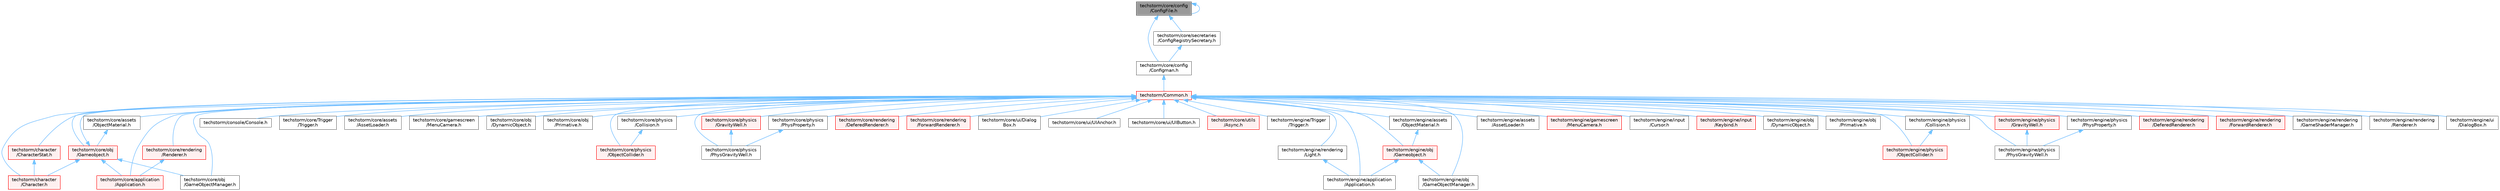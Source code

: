 digraph "techstorm/core/config/ConfigFile.h"
{
 // LATEX_PDF_SIZE
  bgcolor="transparent";
  edge [fontname=Helvetica,fontsize=10,labelfontname=Helvetica,labelfontsize=10];
  node [fontname=Helvetica,fontsize=10,shape=box,height=0.2,width=0.4];
  Node1 [id="Node000001",label="techstorm/core/config\l/ConfigFile.h",height=0.2,width=0.4,color="gray40", fillcolor="grey60", style="filled", fontcolor="black",tooltip=" "];
  Node1 -> Node1 [id="edge1_Node000001_Node000001",dir="back",color="steelblue1",style="solid",tooltip=" "];
  Node1 -> Node2 [id="edge2_Node000001_Node000002",dir="back",color="steelblue1",style="solid",tooltip=" "];
  Node2 [id="Node000002",label="techstorm/core/config\l/Configman.h",height=0.2,width=0.4,color="grey40", fillcolor="white", style="filled",URL="$core_2config_2_configman_8h.html",tooltip=" "];
  Node2 -> Node3 [id="edge3_Node000002_Node000003",dir="back",color="steelblue1",style="solid",tooltip=" "];
  Node3 [id="Node000003",label="techstorm/Common.h",height=0.2,width=0.4,color="red", fillcolor="#FFF0F0", style="filled",URL="$_common_8h.html",tooltip=" "];
  Node3 -> Node4 [id="edge4_Node000003_Node000004",dir="back",color="steelblue1",style="solid",tooltip=" "];
  Node4 [id="Node000004",label="techstorm/character\l/Character.h",height=0.2,width=0.4,color="red", fillcolor="#FFF0F0", style="filled",URL="$_character_8h.html",tooltip=" "];
  Node3 -> Node23 [id="edge5_Node000003_Node000023",dir="back",color="steelblue1",style="solid",tooltip=" "];
  Node23 [id="Node000023",label="techstorm/character\l/CharacterStat.h",height=0.2,width=0.4,color="red", fillcolor="#FFF0F0", style="filled",URL="$_character_stat_8h.html",tooltip=" "];
  Node23 -> Node4 [id="edge6_Node000023_Node000004",dir="back",color="steelblue1",style="solid",tooltip=" "];
  Node3 -> Node26 [id="edge7_Node000003_Node000026",dir="back",color="steelblue1",style="solid",tooltip=" "];
  Node26 [id="Node000026",label="techstorm/console/Console.h",height=0.2,width=0.4,color="grey40", fillcolor="white", style="filled",URL="$_console_8h.html",tooltip=" "];
  Node3 -> Node27 [id="edge8_Node000003_Node000027",dir="back",color="steelblue1",style="solid",tooltip=" "];
  Node27 [id="Node000027",label="techstorm/core/Trigger\l/Trigger.h",height=0.2,width=0.4,color="grey40", fillcolor="white", style="filled",URL="$core_2_trigger_2_trigger_8h.html",tooltip=" "];
  Node3 -> Node7 [id="edge9_Node000003_Node000007",dir="back",color="steelblue1",style="solid",tooltip=" "];
  Node7 [id="Node000007",label="techstorm/core/application\l/Application.h",height=0.2,width=0.4,color="red", fillcolor="#FFF0F0", style="filled",URL="$core_2application_2_application_8h.html",tooltip=" "];
  Node3 -> Node28 [id="edge10_Node000003_Node000028",dir="back",color="steelblue1",style="solid",tooltip=" "];
  Node28 [id="Node000028",label="techstorm/core/assets\l/AssetLoader.h",height=0.2,width=0.4,color="grey40", fillcolor="white", style="filled",URL="$core_2assets_2_asset_loader_8h.html",tooltip=" "];
  Node3 -> Node29 [id="edge11_Node000003_Node000029",dir="back",color="steelblue1",style="solid",tooltip=" "];
  Node29 [id="Node000029",label="techstorm/core/assets\l/ObjectMaterial.h",height=0.2,width=0.4,color="grey40", fillcolor="white", style="filled",URL="$core_2assets_2_object_material_8h.html",tooltip=" "];
  Node29 -> Node30 [id="edge12_Node000029_Node000030",dir="back",color="steelblue1",style="solid",tooltip=" "];
  Node30 [id="Node000030",label="techstorm/core/obj\l/Gameobject.h",height=0.2,width=0.4,color="red", fillcolor="#FFF0F0", style="filled",URL="$core_2obj_2_gameobject_8h.html",tooltip=" "];
  Node30 -> Node3 [id="edge13_Node000030_Node000003",dir="back",color="steelblue1",style="solid",tooltip=" "];
  Node30 -> Node4 [id="edge14_Node000030_Node000004",dir="back",color="steelblue1",style="solid",tooltip=" "];
  Node30 -> Node7 [id="edge15_Node000030_Node000007",dir="back",color="steelblue1",style="solid",tooltip=" "];
  Node30 -> Node37 [id="edge16_Node000030_Node000037",dir="back",color="steelblue1",style="solid",tooltip=" "];
  Node37 [id="Node000037",label="techstorm/core/obj\l/GameObjectManager.h",height=0.2,width=0.4,color="grey40", fillcolor="white", style="filled",URL="$core_2obj_2_game_object_manager_8h.html",tooltip=" "];
  Node3 -> Node48 [id="edge17_Node000003_Node000048",dir="back",color="steelblue1",style="solid",tooltip=" "];
  Node48 [id="Node000048",label="techstorm/core/gamescreen\l/MenuCamera.h",height=0.2,width=0.4,color="grey40", fillcolor="white", style="filled",URL="$core_2gamescreen_2_menu_camera_8h.html",tooltip=" "];
  Node3 -> Node49 [id="edge18_Node000003_Node000049",dir="back",color="steelblue1",style="solid",tooltip=" "];
  Node49 [id="Node000049",label="techstorm/core/obj\l/DynamicObject.h",height=0.2,width=0.4,color="grey40", fillcolor="white", style="filled",URL="$core_2obj_2_dynamic_object_8h.html",tooltip=" "];
  Node3 -> Node37 [id="edge19_Node000003_Node000037",dir="back",color="steelblue1",style="solid",tooltip=" "];
  Node3 -> Node30 [id="edge20_Node000003_Node000030",dir="back",color="steelblue1",style="solid",tooltip=" "];
  Node3 -> Node50 [id="edge21_Node000003_Node000050",dir="back",color="steelblue1",style="solid",tooltip=" "];
  Node50 [id="Node000050",label="techstorm/core/obj\l/Primative.h",height=0.2,width=0.4,color="grey40", fillcolor="white", style="filled",URL="$core_2obj_2_primative_8h.html",tooltip=" "];
  Node3 -> Node51 [id="edge22_Node000003_Node000051",dir="back",color="steelblue1",style="solid",tooltip=" "];
  Node51 [id="Node000051",label="techstorm/core/physics\l/Collision.h",height=0.2,width=0.4,color="grey40", fillcolor="white", style="filled",URL="$core_2physics_2_collision_8h.html",tooltip=" "];
  Node51 -> Node52 [id="edge23_Node000051_Node000052",dir="back",color="steelblue1",style="solid",tooltip=" "];
  Node52 [id="Node000052",label="techstorm/core/physics\l/ObjectCollider.h",height=0.2,width=0.4,color="red", fillcolor="#FFF0F0", style="filled",URL="$core_2physics_2_object_collider_8h.html",tooltip=" "];
  Node3 -> Node54 [id="edge24_Node000003_Node000054",dir="back",color="steelblue1",style="solid",tooltip=" "];
  Node54 [id="Node000054",label="techstorm/core/physics\l/GravityWell.h",height=0.2,width=0.4,color="red", fillcolor="#FFF0F0", style="filled",URL="$core_2physics_2_gravity_well_8h.html",tooltip=" "];
  Node54 -> Node56 [id="edge25_Node000054_Node000056",dir="back",color="steelblue1",style="solid",tooltip=" "];
  Node56 [id="Node000056",label="techstorm/core/physics\l/PhysGravityWell.h",height=0.2,width=0.4,color="grey40", fillcolor="white", style="filled",URL="$core_2physics_2_phys_gravity_well_8h.html",tooltip=" "];
  Node3 -> Node52 [id="edge26_Node000003_Node000052",dir="back",color="steelblue1",style="solid",tooltip=" "];
  Node3 -> Node56 [id="edge27_Node000003_Node000056",dir="back",color="steelblue1",style="solid",tooltip=" "];
  Node3 -> Node57 [id="edge28_Node000003_Node000057",dir="back",color="steelblue1",style="solid",tooltip=" "];
  Node57 [id="Node000057",label="techstorm/core/physics\l/PhysProperty.h",height=0.2,width=0.4,color="grey40", fillcolor="white", style="filled",URL="$core_2physics_2_phys_property_8h.html",tooltip=" "];
  Node57 -> Node56 [id="edge29_Node000057_Node000056",dir="back",color="steelblue1",style="solid",tooltip=" "];
  Node3 -> Node58 [id="edge30_Node000003_Node000058",dir="back",color="steelblue1",style="solid",tooltip=" "];
  Node58 [id="Node000058",label="techstorm/core/rendering\l/DeferedRenderer.h",height=0.2,width=0.4,color="red", fillcolor="#FFF0F0", style="filled",URL="$core_2rendering_2_defered_renderer_8h.html",tooltip=" "];
  Node3 -> Node60 [id="edge31_Node000003_Node000060",dir="back",color="steelblue1",style="solid",tooltip=" "];
  Node60 [id="Node000060",label="techstorm/core/rendering\l/ForwardRenderer.h",height=0.2,width=0.4,color="red", fillcolor="#FFF0F0", style="filled",URL="$core_2rendering_2_forward_renderer_8h.html",tooltip=" "];
  Node3 -> Node61 [id="edge32_Node000003_Node000061",dir="back",color="steelblue1",style="solid",tooltip=" "];
  Node61 [id="Node000061",label="techstorm/core/rendering\l/Renderer.h",height=0.2,width=0.4,color="red", fillcolor="#FFF0F0", style="filled",URL="$core_2rendering_2_renderer_8h.html",tooltip=" "];
  Node61 -> Node7 [id="edge33_Node000061_Node000007",dir="back",color="steelblue1",style="solid",tooltip=" "];
  Node3 -> Node62 [id="edge34_Node000003_Node000062",dir="back",color="steelblue1",style="solid",tooltip=" "];
  Node62 [id="Node000062",label="techstorm/core/ui/Dialog\lBox.h",height=0.2,width=0.4,color="grey40", fillcolor="white", style="filled",URL="$core_2ui_2_dialog_box_8h.html",tooltip=" "];
  Node3 -> Node63 [id="edge35_Node000003_Node000063",dir="back",color="steelblue1",style="solid",tooltip=" "];
  Node63 [id="Node000063",label="techstorm/core/ui/UIAnchor.h",height=0.2,width=0.4,color="grey40", fillcolor="white", style="filled",URL="$core_2ui_2_u_i_anchor_8h.html",tooltip=" "];
  Node3 -> Node64 [id="edge36_Node000003_Node000064",dir="back",color="steelblue1",style="solid",tooltip=" "];
  Node64 [id="Node000064",label="techstorm/core/ui/UIButton.h",height=0.2,width=0.4,color="grey40", fillcolor="white", style="filled",URL="$core_2ui_2_u_i_button_8h.html",tooltip=" "];
  Node3 -> Node65 [id="edge37_Node000003_Node000065",dir="back",color="steelblue1",style="solid",tooltip=" "];
  Node65 [id="Node000065",label="techstorm/core/utils\l/Async.h",height=0.2,width=0.4,color="red", fillcolor="#FFF0F0", style="filled",URL="$core_2utils_2_async_8h.html",tooltip=" "];
  Node3 -> Node67 [id="edge38_Node000003_Node000067",dir="back",color="steelblue1",style="solid",tooltip=" "];
  Node67 [id="Node000067",label="techstorm/engine/Trigger\l/Trigger.h",height=0.2,width=0.4,color="grey40", fillcolor="white", style="filled",URL="$engine_2_trigger_2_trigger_8h.html",tooltip=" "];
  Node3 -> Node20 [id="edge39_Node000003_Node000020",dir="back",color="steelblue1",style="solid",tooltip=" "];
  Node20 [id="Node000020",label="techstorm/engine/application\l/Application.h",height=0.2,width=0.4,color="grey40", fillcolor="white", style="filled",URL="$engine_2application_2_application_8h.html",tooltip=" "];
  Node3 -> Node68 [id="edge40_Node000003_Node000068",dir="back",color="steelblue1",style="solid",tooltip=" "];
  Node68 [id="Node000068",label="techstorm/engine/assets\l/AssetLoader.h",height=0.2,width=0.4,color="grey40", fillcolor="white", style="filled",URL="$engine_2assets_2_asset_loader_8h.html",tooltip=" "];
  Node3 -> Node69 [id="edge41_Node000003_Node000069",dir="back",color="steelblue1",style="solid",tooltip=" "];
  Node69 [id="Node000069",label="techstorm/engine/assets\l/ObjectMaterial.h",height=0.2,width=0.4,color="grey40", fillcolor="white", style="filled",URL="$engine_2assets_2_object_material_8h.html",tooltip=" "];
  Node69 -> Node70 [id="edge42_Node000069_Node000070",dir="back",color="steelblue1",style="solid",tooltip=" "];
  Node70 [id="Node000070",label="techstorm/engine/obj\l/Gameobject.h",height=0.2,width=0.4,color="red", fillcolor="#FFF0F0", style="filled",URL="$engine_2obj_2_gameobject_8h.html",tooltip=" "];
  Node70 -> Node20 [id="edge43_Node000070_Node000020",dir="back",color="steelblue1",style="solid",tooltip=" "];
  Node70 -> Node76 [id="edge44_Node000070_Node000076",dir="back",color="steelblue1",style="solid",tooltip=" "];
  Node76 [id="Node000076",label="techstorm/engine/obj\l/GameObjectManager.h",height=0.2,width=0.4,color="grey40", fillcolor="white", style="filled",URL="$engine_2obj_2_game_object_manager_8h.html",tooltip=" "];
  Node3 -> Node81 [id="edge45_Node000003_Node000081",dir="back",color="steelblue1",style="solid",tooltip=" "];
  Node81 [id="Node000081",label="techstorm/engine/gamescreen\l/MenuCamera.h",height=0.2,width=0.4,color="red", fillcolor="#FFF0F0", style="filled",URL="$engine_2gamescreen_2_menu_camera_8h.html",tooltip=" "];
  Node3 -> Node83 [id="edge46_Node000003_Node000083",dir="back",color="steelblue1",style="solid",tooltip=" "];
  Node83 [id="Node000083",label="techstorm/engine/input\l/Cursor.h",height=0.2,width=0.4,color="grey40", fillcolor="white", style="filled",URL="$engine_2input_2_cursor_8h.html",tooltip=" "];
  Node3 -> Node84 [id="edge47_Node000003_Node000084",dir="back",color="steelblue1",style="solid",tooltip=" "];
  Node84 [id="Node000084",label="techstorm/engine/input\l/Keybind.h",height=0.2,width=0.4,color="red", fillcolor="#FFF0F0", style="filled",URL="$engine_2input_2_keybind_8h.html",tooltip=" "];
  Node3 -> Node86 [id="edge48_Node000003_Node000086",dir="back",color="steelblue1",style="solid",tooltip=" "];
  Node86 [id="Node000086",label="techstorm/engine/obj\l/DynamicObject.h",height=0.2,width=0.4,color="grey40", fillcolor="white", style="filled",URL="$engine_2obj_2_dynamic_object_8h.html",tooltip=" "];
  Node3 -> Node76 [id="edge49_Node000003_Node000076",dir="back",color="steelblue1",style="solid",tooltip=" "];
  Node3 -> Node70 [id="edge50_Node000003_Node000070",dir="back",color="steelblue1",style="solid",tooltip=" "];
  Node3 -> Node87 [id="edge51_Node000003_Node000087",dir="back",color="steelblue1",style="solid",tooltip=" "];
  Node87 [id="Node000087",label="techstorm/engine/obj\l/Primative.h",height=0.2,width=0.4,color="grey40", fillcolor="white", style="filled",URL="$engine_2obj_2_primative_8h.html",tooltip=" "];
  Node3 -> Node88 [id="edge52_Node000003_Node000088",dir="back",color="steelblue1",style="solid",tooltip=" "];
  Node88 [id="Node000088",label="techstorm/engine/physics\l/Collision.h",height=0.2,width=0.4,color="grey40", fillcolor="white", style="filled",URL="$engine_2physics_2_collision_8h.html",tooltip=" "];
  Node88 -> Node89 [id="edge53_Node000088_Node000089",dir="back",color="steelblue1",style="solid",tooltip=" "];
  Node89 [id="Node000089",label="techstorm/engine/physics\l/ObjectCollider.h",height=0.2,width=0.4,color="red", fillcolor="#FFF0F0", style="filled",URL="$engine_2physics_2_object_collider_8h.html",tooltip=" "];
  Node3 -> Node91 [id="edge54_Node000003_Node000091",dir="back",color="steelblue1",style="solid",tooltip=" "];
  Node91 [id="Node000091",label="techstorm/engine/physics\l/GravityWell.h",height=0.2,width=0.4,color="red", fillcolor="#FFF0F0", style="filled",URL="$engine_2physics_2_gravity_well_8h.html",tooltip=" "];
  Node91 -> Node93 [id="edge55_Node000091_Node000093",dir="back",color="steelblue1",style="solid",tooltip=" "];
  Node93 [id="Node000093",label="techstorm/engine/physics\l/PhysGravityWell.h",height=0.2,width=0.4,color="grey40", fillcolor="white", style="filled",URL="$engine_2physics_2_phys_gravity_well_8h.html",tooltip=" "];
  Node3 -> Node89 [id="edge56_Node000003_Node000089",dir="back",color="steelblue1",style="solid",tooltip=" "];
  Node3 -> Node93 [id="edge57_Node000003_Node000093",dir="back",color="steelblue1",style="solid",tooltip=" "];
  Node3 -> Node94 [id="edge58_Node000003_Node000094",dir="back",color="steelblue1",style="solid",tooltip=" "];
  Node94 [id="Node000094",label="techstorm/engine/physics\l/PhysProperty.h",height=0.2,width=0.4,color="grey40", fillcolor="white", style="filled",URL="$engine_2physics_2_phys_property_8h.html",tooltip=" "];
  Node94 -> Node93 [id="edge59_Node000094_Node000093",dir="back",color="steelblue1",style="solid",tooltip=" "];
  Node3 -> Node95 [id="edge60_Node000003_Node000095",dir="back",color="steelblue1",style="solid",tooltip=" "];
  Node95 [id="Node000095",label="techstorm/engine/rendering\l/DeferedRenderer.h",height=0.2,width=0.4,color="red", fillcolor="#FFF0F0", style="filled",URL="$engine_2rendering_2_defered_renderer_8h.html",tooltip=" "];
  Node3 -> Node97 [id="edge61_Node000003_Node000097",dir="back",color="steelblue1",style="solid",tooltip=" "];
  Node97 [id="Node000097",label="techstorm/engine/rendering\l/ForwardRenderer.h",height=0.2,width=0.4,color="red", fillcolor="#FFF0F0", style="filled",URL="$engine_2rendering_2_forward_renderer_8h.html",tooltip=" "];
  Node3 -> Node98 [id="edge62_Node000003_Node000098",dir="back",color="steelblue1",style="solid",tooltip=" "];
  Node98 [id="Node000098",label="techstorm/engine/rendering\l/GameShaderManager.h",height=0.2,width=0.4,color="grey40", fillcolor="white", style="filled",URL="$_game_shader_manager_8h.html",tooltip=" "];
  Node3 -> Node99 [id="edge63_Node000003_Node000099",dir="back",color="steelblue1",style="solid",tooltip=" "];
  Node99 [id="Node000099",label="techstorm/engine/rendering\l/Light.h",height=0.2,width=0.4,color="grey40", fillcolor="white", style="filled",URL="$engine_2rendering_2_light_8h.html",tooltip=" "];
  Node99 -> Node20 [id="edge64_Node000099_Node000020",dir="back",color="steelblue1",style="solid",tooltip=" "];
  Node3 -> Node100 [id="edge65_Node000003_Node000100",dir="back",color="steelblue1",style="solid",tooltip=" "];
  Node100 [id="Node000100",label="techstorm/engine/rendering\l/Renderer.h",height=0.2,width=0.4,color="grey40", fillcolor="white", style="filled",URL="$engine_2rendering_2_renderer_8h.html",tooltip=" "];
  Node3 -> Node101 [id="edge66_Node000003_Node000101",dir="back",color="steelblue1",style="solid",tooltip=" "];
  Node101 [id="Node000101",label="techstorm/engine/ui\l/DialogBox.h",height=0.2,width=0.4,color="grey40", fillcolor="white", style="filled",URL="$engine_2ui_2_dialog_box_8h.html",tooltip=" "];
  Node1 -> Node125 [id="edge67_Node000001_Node000125",dir="back",color="steelblue1",style="solid",tooltip=" "];
  Node125 [id="Node000125",label="techstorm/core/secretaries\l/ConfigRegistrySecretary.h",height=0.2,width=0.4,color="grey40", fillcolor="white", style="filled",URL="$core_2secretaries_2_config_registry_secretary_8h.html",tooltip=" "];
  Node125 -> Node2 [id="edge68_Node000125_Node000002",dir="back",color="steelblue1",style="solid",tooltip=" "];
}
